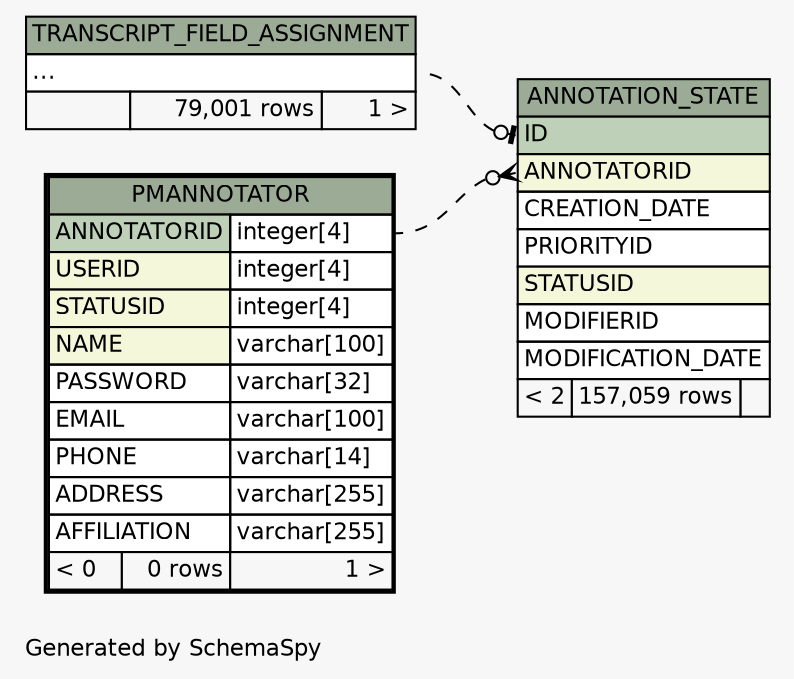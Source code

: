 // dot 2.38.0 on Windows 10 10.0
// SchemaSpy rev Unknown
digraph "impliedTwoDegreesRelationshipsDiagram" {
  graph [
    rankdir="RL"
    bgcolor="#f7f7f7"
    label="\nGenerated by SchemaSpy"
    labeljust="l"
    nodesep="0.18"
    ranksep="0.46"
    fontname="Helvetica"
    fontsize="11"
  ];
  node [
    fontname="Helvetica"
    fontsize="11"
    shape="plaintext"
  ];
  edge [
    arrowsize="0.8"
  ];
  "ANNOTATION_STATE":"ANNOTATORID":w -> "PMANNOTATOR":"ANNOTATORID.type":e [arrowhead=none dir=back arrowtail=crowodot style=dashed];
  "ANNOTATION_STATE":"ID":w -> "TRANSCRIPT_FIELD_ASSIGNMENT":"elipses":e [arrowhead=none dir=back arrowtail=teeodot style=dashed];
  "ANNOTATION_STATE" [
    label=<
    <TABLE BORDER="0" CELLBORDER="1" CELLSPACING="0" BGCOLOR="#ffffff">
      <TR><TD COLSPAN="3" BGCOLOR="#9bab96" ALIGN="CENTER">ANNOTATION_STATE</TD></TR>
      <TR><TD PORT="ID" COLSPAN="3" BGCOLOR="#bed1b8" ALIGN="LEFT">ID</TD></TR>
      <TR><TD PORT="ANNOTATORID" COLSPAN="3" BGCOLOR="#f4f7da" ALIGN="LEFT">ANNOTATORID</TD></TR>
      <TR><TD PORT="CREATION_DATE" COLSPAN="3" ALIGN="LEFT">CREATION_DATE</TD></TR>
      <TR><TD PORT="PRIORITYID" COLSPAN="3" ALIGN="LEFT">PRIORITYID</TD></TR>
      <TR><TD PORT="STATUSID" COLSPAN="3" BGCOLOR="#f4f7da" ALIGN="LEFT">STATUSID</TD></TR>
      <TR><TD PORT="MODIFIERID" COLSPAN="3" ALIGN="LEFT">MODIFIERID</TD></TR>
      <TR><TD PORT="MODIFICATION_DATE" COLSPAN="3" ALIGN="LEFT">MODIFICATION_DATE</TD></TR>
      <TR><TD ALIGN="LEFT" BGCOLOR="#f7f7f7">&lt; 2</TD><TD ALIGN="RIGHT" BGCOLOR="#f7f7f7">157,059 rows</TD><TD ALIGN="RIGHT" BGCOLOR="#f7f7f7">  </TD></TR>
    </TABLE>>
    URL="ANNOTATION_STATE.html"
    tooltip="ANNOTATION_STATE"
  ];
  "PMANNOTATOR" [
    label=<
    <TABLE BORDER="2" CELLBORDER="1" CELLSPACING="0" BGCOLOR="#ffffff">
      <TR><TD COLSPAN="3" BGCOLOR="#9bab96" ALIGN="CENTER">PMANNOTATOR</TD></TR>
      <TR><TD PORT="ANNOTATORID" COLSPAN="2" BGCOLOR="#bed1b8" ALIGN="LEFT">ANNOTATORID</TD><TD PORT="ANNOTATORID.type" ALIGN="LEFT">integer[4]</TD></TR>
      <TR><TD PORT="USERID" COLSPAN="2" BGCOLOR="#f4f7da" ALIGN="LEFT">USERID</TD><TD PORT="USERID.type" ALIGN="LEFT">integer[4]</TD></TR>
      <TR><TD PORT="STATUSID" COLSPAN="2" BGCOLOR="#f4f7da" ALIGN="LEFT">STATUSID</TD><TD PORT="STATUSID.type" ALIGN="LEFT">integer[4]</TD></TR>
      <TR><TD PORT="NAME" COLSPAN="2" BGCOLOR="#f4f7da" ALIGN="LEFT">NAME</TD><TD PORT="NAME.type" ALIGN="LEFT">varchar[100]</TD></TR>
      <TR><TD PORT="PASSWORD" COLSPAN="2" ALIGN="LEFT">PASSWORD</TD><TD PORT="PASSWORD.type" ALIGN="LEFT">varchar[32]</TD></TR>
      <TR><TD PORT="EMAIL" COLSPAN="2" ALIGN="LEFT">EMAIL</TD><TD PORT="EMAIL.type" ALIGN="LEFT">varchar[100]</TD></TR>
      <TR><TD PORT="PHONE" COLSPAN="2" ALIGN="LEFT">PHONE</TD><TD PORT="PHONE.type" ALIGN="LEFT">varchar[14]</TD></TR>
      <TR><TD PORT="ADDRESS" COLSPAN="2" ALIGN="LEFT">ADDRESS</TD><TD PORT="ADDRESS.type" ALIGN="LEFT">varchar[255]</TD></TR>
      <TR><TD PORT="AFFILIATION" COLSPAN="2" ALIGN="LEFT">AFFILIATION</TD><TD PORT="AFFILIATION.type" ALIGN="LEFT">varchar[255]</TD></TR>
      <TR><TD ALIGN="LEFT" BGCOLOR="#f7f7f7">&lt; 0</TD><TD ALIGN="RIGHT" BGCOLOR="#f7f7f7">0 rows</TD><TD ALIGN="RIGHT" BGCOLOR="#f7f7f7">1 &gt;</TD></TR>
    </TABLE>>
    URL="PMANNOTATOR.html"
    tooltip="PMANNOTATOR"
  ];
  "TRANSCRIPT_FIELD_ASSIGNMENT" [
    label=<
    <TABLE BORDER="0" CELLBORDER="1" CELLSPACING="0" BGCOLOR="#ffffff">
      <TR><TD COLSPAN="3" BGCOLOR="#9bab96" ALIGN="CENTER">TRANSCRIPT_FIELD_ASSIGNMENT</TD></TR>
      <TR><TD PORT="elipses" COLSPAN="3" ALIGN="LEFT">...</TD></TR>
      <TR><TD ALIGN="LEFT" BGCOLOR="#f7f7f7">  </TD><TD ALIGN="RIGHT" BGCOLOR="#f7f7f7">79,001 rows</TD><TD ALIGN="RIGHT" BGCOLOR="#f7f7f7">1 &gt;</TD></TR>
    </TABLE>>
    URL="TRANSCRIPT_FIELD_ASSIGNMENT.html"
    tooltip="TRANSCRIPT_FIELD_ASSIGNMENT"
  ];
}
